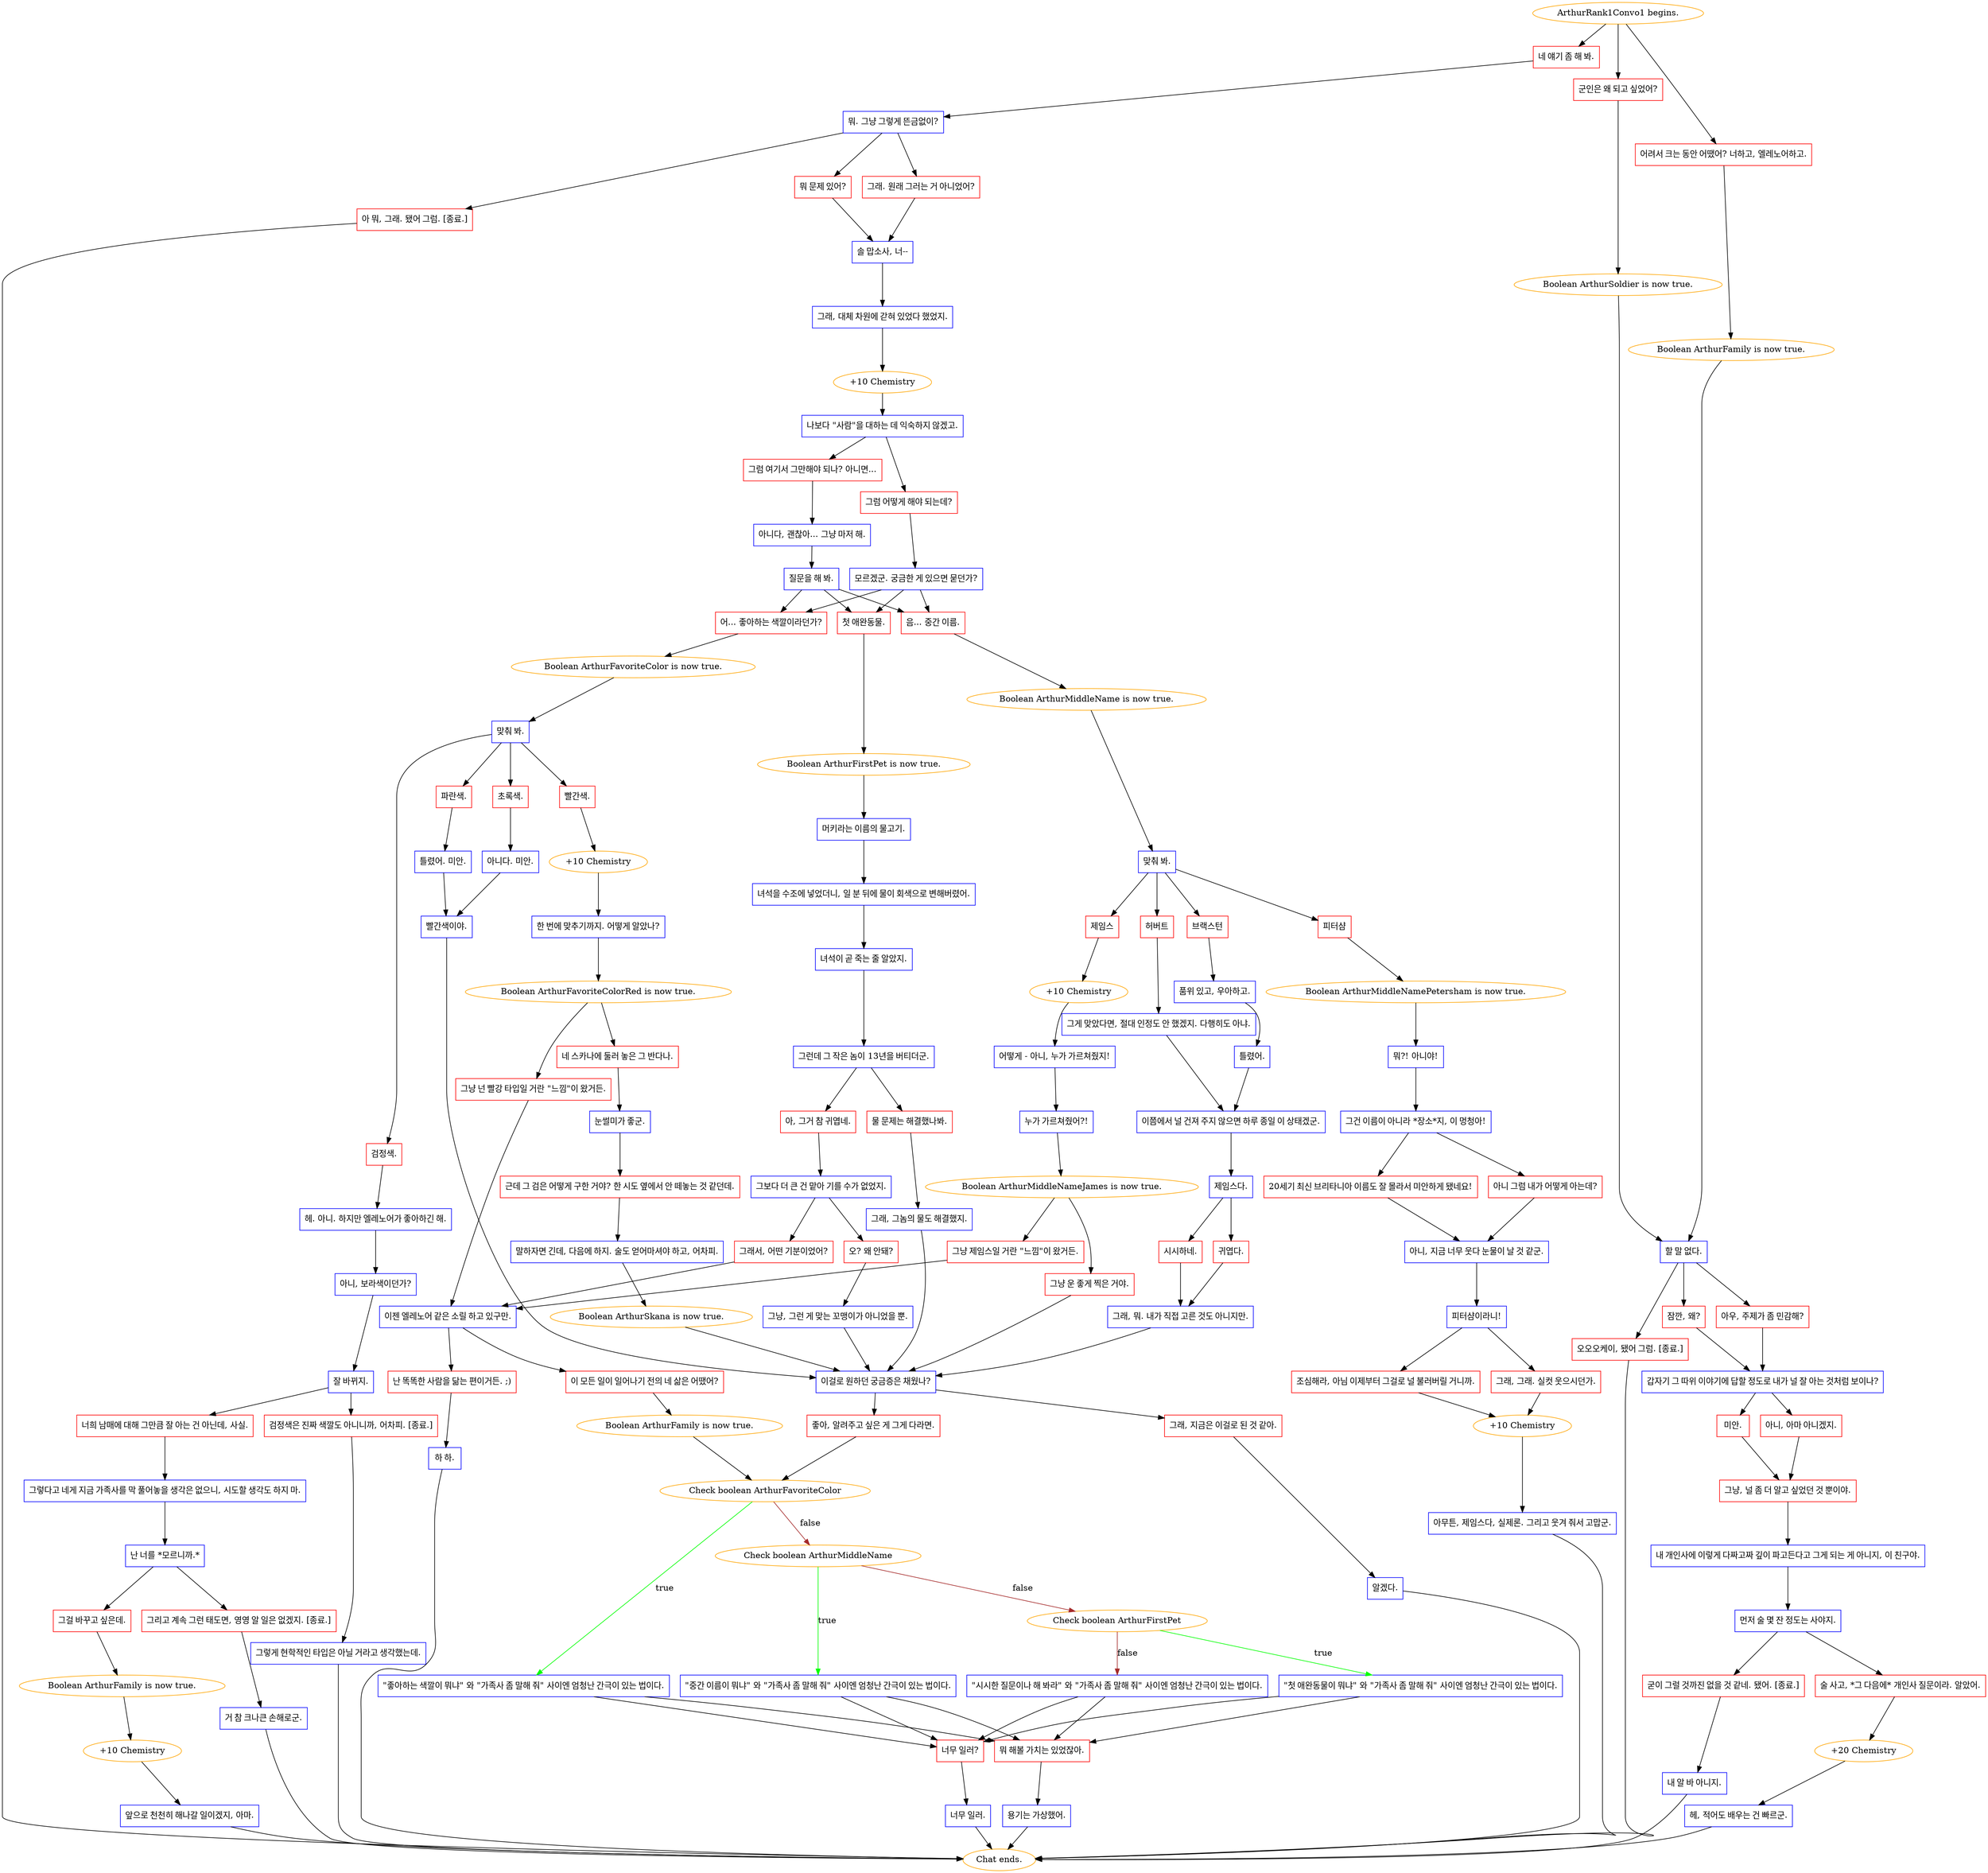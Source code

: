 digraph {
	"ArthurRank1Convo1 begins." [color=orange];
		"ArthurRank1Convo1 begins." -> j3205990715;
		"ArthurRank1Convo1 begins." -> j3494247242;
		"ArthurRank1Convo1 begins." -> j564174472;
	j3205990715 [label="군인은 왜 되고 싶었어?",shape=box,color=red];
		j3205990715 -> j1091039334;
	j3494247242 [label="어려서 크는 동안 어땠어? 너하고, 엘레노어하고.",shape=box,color=red];
		j3494247242 -> j3949754223;
	j564174472 [label="네 얘기 좀 해 봐.",shape=box,color=red];
		j564174472 -> j2014804757;
	j1091039334 [label="Boolean ArthurSoldier is now true.",color=orange];
		j1091039334 -> j186627331;
	j3949754223 [label="Boolean ArthurFamily is now true.",color=orange];
		j3949754223 -> j186627331;
	j2014804757 [label="뭐. 그냥 그렇게 뜬금없이?",shape=box,color=blue];
		j2014804757 -> j242967750;
		j2014804757 -> j3714668240;
		j2014804757 -> j2473095231;
	j186627331 [label="할 말 없다.",shape=box,color=blue];
		j186627331 -> j963573113;
		j186627331 -> j186557221;
		j186627331 -> j2849107202;
	j242967750 [label="그래. 원래 그러는 거 아니었어?",shape=box,color=red];
		j242967750 -> j2252843817;
	j3714668240 [label="뭐 문제 있어?",shape=box,color=red];
		j3714668240 -> j2252843817;
	j2473095231 [label="아 뭐, 그래. 됐어 그럼. [종료.]",shape=box,color=red];
		j2473095231 -> "Chat ends.";
	j963573113 [label="잠깐, 왜?",shape=box,color=red];
		j963573113 -> j4008797855;
	j186557221 [label="아우, 주제가 좀 민감해?",shape=box,color=red];
		j186557221 -> j4008797855;
	j2849107202 [label="오오오케이, 됐어 그럼. [종료.]",shape=box,color=red];
		j2849107202 -> "Chat ends.";
	j2252843817 [label="솔 맙소사, 너--",shape=box,color=blue];
		j2252843817 -> j4133351988;
	"Chat ends." [color=orange];
	j4008797855 [label="갑자기 그 따위 이야기에 답할 정도로 내가 널 잘 아는 것처럼 보이나?",shape=box,color=blue];
		j4008797855 -> j196512382;
		j4008797855 -> j510620054;
	j4133351988 [label="그래, 대체 차원에 갇혀 있었다 했었지.",shape=box,color=blue];
		j4133351988 -> j2604546942;
	j196512382 [label="미안.",shape=box,color=red];
		j196512382 -> j299029771;
	j510620054 [label="아니, 아마 아니겠지.",shape=box,color=red];
		j510620054 -> j299029771;
	j2604546942 [label="+10 Chemistry",color=orange];
		j2604546942 -> j3930887070;
	j299029771 [label="그냥, 널 좀 더 알고 싶었던 것 뿐이야.",shape=box,color=red];
		j299029771 -> j2696614474;
	j3930887070 [label="나보다 \"사람\"을 대하는 데 익숙하지 않겠고.",shape=box,color=blue];
		j3930887070 -> j3176952246;
		j3930887070 -> j219164372;
	j2696614474 [label="내 개인사에 이렇게 다짜고짜 깊이 파고든다고 그게 되는 게 아니지, 이 친구야.",shape=box,color=blue];
		j2696614474 -> j4051863306;
	j3176952246 [label="그럼 어떻게 해야 되는데?",shape=box,color=red];
		j3176952246 -> j3672481401;
	j219164372 [label="그럼 여기서 그만해야 되나? 아니면...",shape=box,color=red];
		j219164372 -> j4138360019;
	j4051863306 [label="먼저 술 몇 잔 정도는 사야지.",shape=box,color=blue];
		j4051863306 -> j3986465543;
		j4051863306 -> j4128041929;
	j3672481401 [label="모르겠군. 궁금한 게 있으면 묻던가?",shape=box,color=blue];
		j3672481401 -> j1722753981;
		j3672481401 -> j1399403773;
		j3672481401 -> j3259334250;
	j4138360019 [label="아니다, 괜찮아... 그냥 마저 해.",shape=box,color=blue];
		j4138360019 -> j721434592;
	j3986465543 [label="술 사고, *그 다음에* 개인사 질문이라. 알았어.",shape=box,color=red];
		j3986465543 -> j2830534131;
	j4128041929 [label="굳이 그럴 것까진 없을 것 같네. 됐어. [종료.]",shape=box,color=red];
		j4128041929 -> j2978342140;
	j1722753981 [label="어... 좋아하는 색깔이라던가?",shape=box,color=red];
		j1722753981 -> j3171218776;
	j1399403773 [label="음... 중간 이름.",shape=box,color=red];
		j1399403773 -> j3646640197;
	j3259334250 [label="첫 애완동물.",shape=box,color=red];
		j3259334250 -> j121078999;
	j721434592 [label="질문을 해 봐.",shape=box,color=blue];
		j721434592 -> j1722753981;
		j721434592 -> j1399403773;
		j721434592 -> j3259334250;
	j2830534131 [label="+20 Chemistry",color=orange];
		j2830534131 -> j3732690408;
	j2978342140 [label="내 알 바 아니지.",shape=box,color=blue];
		j2978342140 -> "Chat ends.";
	j3171218776 [label="Boolean ArthurFavoriteColor is now true.",color=orange];
		j3171218776 -> j73199144;
	j3646640197 [label="Boolean ArthurMiddleName is now true.",color=orange];
		j3646640197 -> j2681364413;
	j121078999 [label="Boolean ArthurFirstPet is now true.",color=orange];
		j121078999 -> j1612169357;
	j3732690408 [label="헤, 적어도 배우는 건 빠르군.",shape=box,color=blue];
		j3732690408 -> "Chat ends.";
	j73199144 [label="맞춰 봐.",shape=box,color=blue];
		j73199144 -> j217293204;
		j73199144 -> j1837287711;
		j73199144 -> j1082625186;
		j73199144 -> j3913419403;
	j2681364413 [label="맞춰 봐.",shape=box,color=blue];
		j2681364413 -> j1007852298;
		j2681364413 -> j3845036984;
		j2681364413 -> j716316111;
		j2681364413 -> j299218030;
	j1612169357 [label="머키라는 이름의 물고기.",shape=box,color=blue];
		j1612169357 -> j2599627696;
	j217293204 [label="초록색.",shape=box,color=red];
		j217293204 -> j3345016245;
	j1837287711 [label="검정색.",shape=box,color=red];
		j1837287711 -> j3104024952;
	j1082625186 [label="빨간색.",shape=box,color=red];
		j1082625186 -> j1886981469;
	j3913419403 [label="파란색.",shape=box,color=red];
		j3913419403 -> j1624747809;
	j1007852298 [label="허버트",shape=box,color=red];
		j1007852298 -> j2723326567;
	j3845036984 [label="제임스",shape=box,color=red];
		j3845036984 -> j1431921180;
	j716316111 [label="피터샴",shape=box,color=red];
		j716316111 -> j1443159910;
	j299218030 [label="브랙스턴",shape=box,color=red];
		j299218030 -> j3871538417;
	j2599627696 [label="녀석을 수조에 넣었더니, 일 분 뒤에 물이 회색으로 변해버렸어.",shape=box,color=blue];
		j2599627696 -> j957700226;
	j3345016245 [label="아니다. 미안.",shape=box,color=blue];
		j3345016245 -> j4163722151;
	j3104024952 [label="헤. 아니. 하지만 엘레노어가 좋아하긴 해.",shape=box,color=blue];
		j3104024952 -> j2221861685;
	j1886981469 [label="+10 Chemistry",color=orange];
		j1886981469 -> j3658741456;
	j1624747809 [label="틀렸어. 미안.",shape=box,color=blue];
		j1624747809 -> j4163722151;
	j2723326567 [label="그게 맞았다면, 절대 인정도 안 했겠지. 다행히도 아냐.",shape=box,color=blue];
		j2723326567 -> j2380087418;
	j1431921180 [label="+10 Chemistry",color=orange];
		j1431921180 -> j2175481611;
	j1443159910 [label="Boolean ArthurMiddleNamePetersham is now true.",color=orange];
		j1443159910 -> j3912950818;
	j3871538417 [label="품위 있고, 우아하고.",shape=box,color=blue];
		j3871538417 -> j2400069281;
	j957700226 [label="녀석이 곧 죽는 줄 알았지.",shape=box,color=blue];
		j957700226 -> j192127962;
	j4163722151 [label="빨간색이야.",shape=box,color=blue];
		j4163722151 -> j2031866647;
	j2221861685 [label="아니, 보라색이던가?",shape=box,color=blue];
		j2221861685 -> j2598310019;
	j3658741456 [label="한 번에 맞추기까지. 어떻게 알았나?",shape=box,color=blue];
		j3658741456 -> j1495673464;
	j2380087418 [label="이쯤에서 널 건져 주지 않으면 하루 종일 이 상태겠군.",shape=box,color=blue];
		j2380087418 -> j3706803538;
	j2175481611 [label="어떻게 - 아니, 누가 가르쳐줬지!",shape=box,color=blue];
		j2175481611 -> j937111653;
	j3912950818 [label="뭐?! 아니야!",shape=box,color=blue];
		j3912950818 -> j77858181;
	j2400069281 [label="틀렸어.",shape=box,color=blue];
		j2400069281 -> j2380087418;
	j192127962 [label="그런데 그 작은 놈이 13년을 버티더군.",shape=box,color=blue];
		j192127962 -> j1257264119;
		j192127962 -> j608251255;
	j2031866647 [label="이걸로 원하던 궁금증은 채웠나?",shape=box,color=blue];
		j2031866647 -> j383243256;
		j2031866647 -> j2398762458;
	j2598310019 [label="잘 바뀌지.",shape=box,color=blue];
		j2598310019 -> j3147987172;
		j2598310019 -> j2957671462;
	j1495673464 [label="Boolean ArthurFavoriteColorRed is now true.",color=orange];
		j1495673464 -> j123548395;
		j1495673464 -> j1382847064;
	j3706803538 [label="제임스다.",shape=box,color=blue];
		j3706803538 -> j3705573071;
		j3706803538 -> j1404868748;
	j937111653 [label="누가 가르쳐줬어?!",shape=box,color=blue];
		j937111653 -> j3227176944;
	j77858181 [label="그건 이름이 아니라 *장소*지, 이 멍청아!",shape=box,color=blue];
		j77858181 -> j2291662073;
		j77858181 -> j1615425870;
	j1257264119 [label="물 문제는 해결했나봐.",shape=box,color=red];
		j1257264119 -> j1641971527;
	j608251255 [label="아, 그거 참 귀엽네.",shape=box,color=red];
		j608251255 -> j3703898068;
	j383243256 [label="좋아, 알려주고 싶은 게 그게 다라면.",shape=box,color=red];
		j383243256 -> j4069610047;
	j2398762458 [label="그래, 지금은 이걸로 된 것 같아.",shape=box,color=red];
		j2398762458 -> j4200683860;
	j3147987172 [label="검정색은 진짜 색깔도 아니니까, 어차피. [종료.]",shape=box,color=red];
		j3147987172 -> j3046110405;
	j2957671462 [label="너희 남매에 대해 그만큼 잘 아는 건 아닌데, 사실.",shape=box,color=red];
		j2957671462 -> j3003605441;
	j123548395 [label="네 스카나에 둘러 놓은 그 반다나.",shape=box,color=red];
		j123548395 -> j3997497040;
	j1382847064 [label="그냥 넌 빨강 타입일 거란 \"느낌\"이 왔거든.",shape=box,color=red];
		j1382847064 -> j811551503;
	j3705573071 [label="시시하네.",shape=box,color=red];
		j3705573071 -> j2910005450;
	j1404868748 [label="귀엽다.",shape=box,color=red];
		j1404868748 -> j2910005450;
	j3227176944 [label="Boolean ArthurMiddleNameJames is now true.",color=orange];
		j3227176944 -> j2762898578;
		j3227176944 -> j3999476245;
	j2291662073 [label="20세기 최신 브리타니아 이름도 잘 몰라서 미안하게 됐네요!",shape=box,color=red];
		j2291662073 -> j2074434112;
	j1615425870 [label="아니 그럼 내가 어떻게 아는데?",shape=box,color=red];
		j1615425870 -> j2074434112;
	j1641971527 [label="그래, 그놈의 물도 해결했지.",shape=box,color=blue];
		j1641971527 -> j2031866647;
	j3703898068 [label="그보다 더 큰 건 맡아 기를 수가 없었지.",shape=box,color=blue];
		j3703898068 -> j3985774077;
		j3703898068 -> j1593729698;
	j4069610047 [label="Check boolean ArthurFavoriteColor",color=orange];
		j4069610047 -> j2701148889 [label=true,color=green];
		j4069610047 -> j408328346 [label=false,color=brown];
	j4200683860 [label="알겠다.",shape=box,color=blue];
		j4200683860 -> "Chat ends.";
	j3046110405 [label="그렇게 현학적인 타입은 아닐 거라고 생각했는데.",shape=box,color=blue];
		j3046110405 -> "Chat ends.";
	j3003605441 [label="그렇다고 네게 지금 가족사를 막 풀어놓을 생각은 없으니, 시도할 생각도 하지 마.",shape=box,color=blue];
		j3003605441 -> j4238510490;
	j3997497040 [label="눈썰미가 좋군.",shape=box,color=blue];
		j3997497040 -> j3742887738;
	j811551503 [label="이젠 엘레노어 같은 소릴 하고 있구만.",shape=box,color=blue];
		j811551503 -> j3772273455;
		j811551503 -> j1024367791;
	j2910005450 [label="그래, 뭐. 내가 직접 고른 것도 아니지만.",shape=box,color=blue];
		j2910005450 -> j2031866647;
	j2762898578 [label="그냥 운 좋게 찍은 거야.",shape=box,color=red];
		j2762898578 -> j2031866647;
	j3999476245 [label="그냥 제임스일 거란 \"느낌\"이 왔거든.",shape=box,color=red];
		j3999476245 -> j811551503;
	j2074434112 [label="아니, 지금 너무 웃다 눈물이 날 것 같군.",shape=box,color=blue];
		j2074434112 -> j3784442810;
	j3985774077 [label="오? 왜 안돼?",shape=box,color=red];
		j3985774077 -> j2205510891;
	j1593729698 [label="그래서, 어떤 기분이었어?",shape=box,color=red];
		j1593729698 -> j811551503;
	j2701148889 [label="\"좋아하는 색깔이 뭐냐\" 와 \"가족사 좀 말해 줘\" 사이엔 엄청난 간극이 있는 법이다.",shape=box,color=blue];
		j2701148889 -> j2310476551;
		j2701148889 -> j3421254519;
	j408328346 [label="Check boolean ArthurMiddleName",color=orange];
		j408328346 -> j2643189169 [label=true,color=green];
		j408328346 -> j3450194418 [label=false,color=brown];
	j4238510490 [label="난 너를 *모르니까.*",shape=box,color=blue];
		j4238510490 -> j1402416620;
		j4238510490 -> j1642539489;
	j3742887738 [label="근데 그 검은 어떻게 구한 거야? 한 시도 옆에서 안 떼놓는 것 같던데.",shape=box,color=red];
		j3742887738 -> j2947813221;
	j3772273455 [label="이 모든 일이 일어나기 전의 네 삶은 어땠어?",shape=box,color=red];
		j3772273455 -> j267340878;
	j1024367791 [label="난 똑똑한 사람을 닮는 편이거든. ;)",shape=box,color=red];
		j1024367791 -> j3472034952;
	j3784442810 [label="피터샴이라니!",shape=box,color=blue];
		j3784442810 -> j4256260402;
		j3784442810 -> j3868207776;
	j2205510891 [label="그냥, 그런 게 맞는 꼬맹이가 아니었을 뿐.",shape=box,color=blue];
		j2205510891 -> j2031866647;
	j2310476551 [label="너무 일러?",shape=box,color=red];
		j2310476551 -> j1815966100;
	j3421254519 [label="뭐 해볼 가치는 있었잖아.",shape=box,color=red];
		j3421254519 -> j2760272058;
	j2643189169 [label="\"중간 이름이 뭐냐\" 와 \"가족사 좀 말해 줘\" 사이엔 엄청난 간극이 있는 법이다.",shape=box,color=blue];
		j2643189169 -> j2310476551;
		j2643189169 -> j3421254519;
	j3450194418 [label="Check boolean ArthurFirstPet",color=orange];
		j3450194418 -> j330737980 [label=true,color=green];
		j3450194418 -> j3887239586 [label=false,color=brown];
	j1402416620 [label="그걸 바꾸고 싶은데.",shape=box,color=red];
		j1402416620 -> j214995528;
	j1642539489 [label="그리고 계속 그런 태도면, 영영 알 일은 없겠지. [종료.]",shape=box,color=red];
		j1642539489 -> j876748198;
	j2947813221 [label="말하자면 긴데, 다음에 하지. 술도 얻어마셔야 하고, 어차피.",shape=box,color=blue];
		j2947813221 -> j4041078657;
	j267340878 [label="Boolean ArthurFamily is now true.",color=orange];
		j267340878 -> j4069610047;
	j3472034952 [label="하 하.",shape=box,color=blue];
		j3472034952 -> "Chat ends.";
	j4256260402 [label="조심해라, 아님 이제부터 그걸로 널 불러버릴 거니까.",shape=box,color=red];
		j4256260402 -> j1562525319;
	j3868207776 [label="그래, 그래. 실컷 웃으시던가.",shape=box,color=red];
		j3868207776 -> j1562525319;
	j1815966100 [label="너무 일러.",shape=box,color=blue];
		j1815966100 -> "Chat ends.";
	j2760272058 [label="용기는 가상했어.",shape=box,color=blue];
		j2760272058 -> "Chat ends.";
	j330737980 [label="\"첫 애완동물이 뭐냐\" 와 \"가족사 좀 말해 줘\" 사이엔 엄청난 간극이 있는 법이다.",shape=box,color=blue];
		j330737980 -> j2310476551;
		j330737980 -> j3421254519;
	j3887239586 [label="\"시시한 질문이나 해 봐라\" 와 \"가족사 좀 말해 줘\" 사이엔 엄청난 간극이 있는 법이다.",shape=box,color=blue];
		j3887239586 -> j2310476551;
		j3887239586 -> j3421254519;
	j214995528 [label="Boolean ArthurFamily is now true.",color=orange];
		j214995528 -> j2695289231;
	j876748198 [label="거 참 크나큰 손해로군.",shape=box,color=blue];
		j876748198 -> "Chat ends.";
	j4041078657 [label="Boolean ArthurSkana is now true.",color=orange];
		j4041078657 -> j2031866647;
	j1562525319 [label="+10 Chemistry",color=orange];
		j1562525319 -> j498725502;
	j2695289231 [label="+10 Chemistry",color=orange];
		j2695289231 -> j2513542734;
	j498725502 [label="아무튼, 제임스다, 실제론. 그리고 웃겨 줘서 고맙군.",shape=box,color=blue];
		j498725502 -> "Chat ends.";
	j2513542734 [label="앞으로 천천히 해나갈 일이겠지, 아마.",shape=box,color=blue];
		j2513542734 -> "Chat ends.";
}